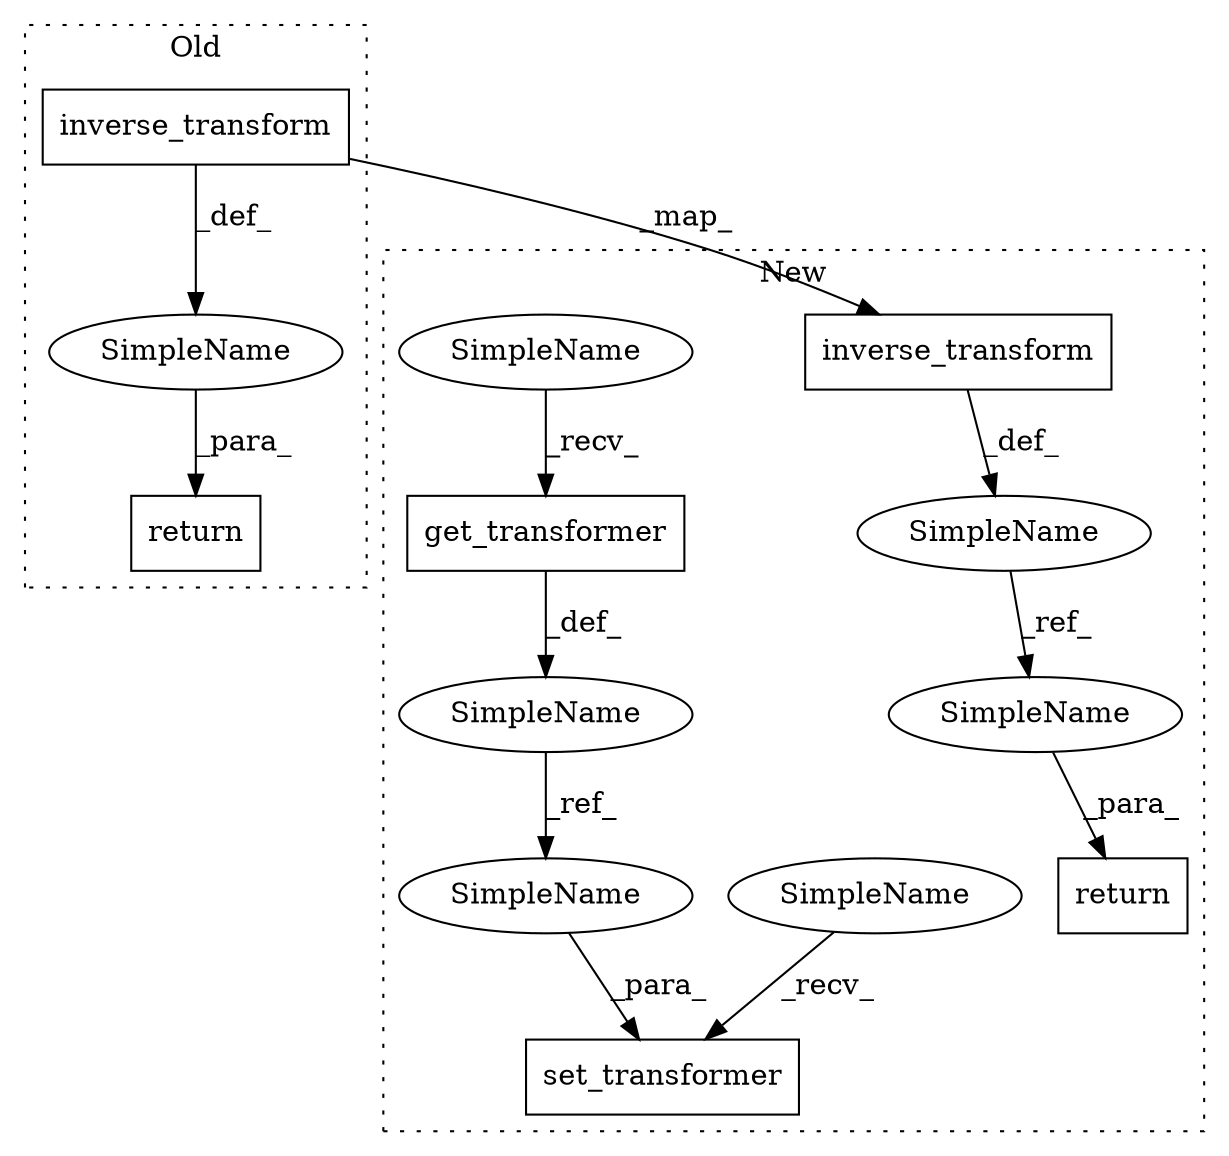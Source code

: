 digraph G {
subgraph cluster0 {
1 [label="inverse_transform" a="32" s="4618,4665" l="18,1" shape="box"];
3 [label="SimpleName" a="42" s="" l="" shape="ellipse"];
4 [label="return" a="41" s="4605" l="7" shape="box"];
label = "Old";
style="dotted";
}
subgraph cluster1 {
2 [label="inverse_transform" a="32" s="4675,4722" l="18,1" shape="box"];
5 [label="set_transformer" a="32" s="4775,4802" l="16,1" shape="box"];
6 [label="get_transformer" a="32" s="4177" l="17" shape="box"];
7 [label="SimpleName" a="42" s="4159" l="11" shape="ellipse"];
8 [label="SimpleName" a="42" s="4735" l="1" shape="ellipse"];
9 [label="return" a="41" s="4809" l="7" shape="box"];
10 [label="SimpleName" a="42" s="4791" l="11" shape="ellipse"];
11 [label="SimpleName" a="42" s="4816" l="1" shape="ellipse"];
12 [label="SimpleName" a="42" s="4769" l="5" shape="ellipse"];
13 [label="SimpleName" a="42" s="4171" l="5" shape="ellipse"];
label = "New";
style="dotted";
}
1 -> 3 [label="_def_"];
1 -> 2 [label="_map_"];
2 -> 8 [label="_def_"];
3 -> 4 [label="_para_"];
6 -> 7 [label="_def_"];
7 -> 10 [label="_ref_"];
8 -> 11 [label="_ref_"];
10 -> 5 [label="_para_"];
11 -> 9 [label="_para_"];
12 -> 5 [label="_recv_"];
13 -> 6 [label="_recv_"];
}